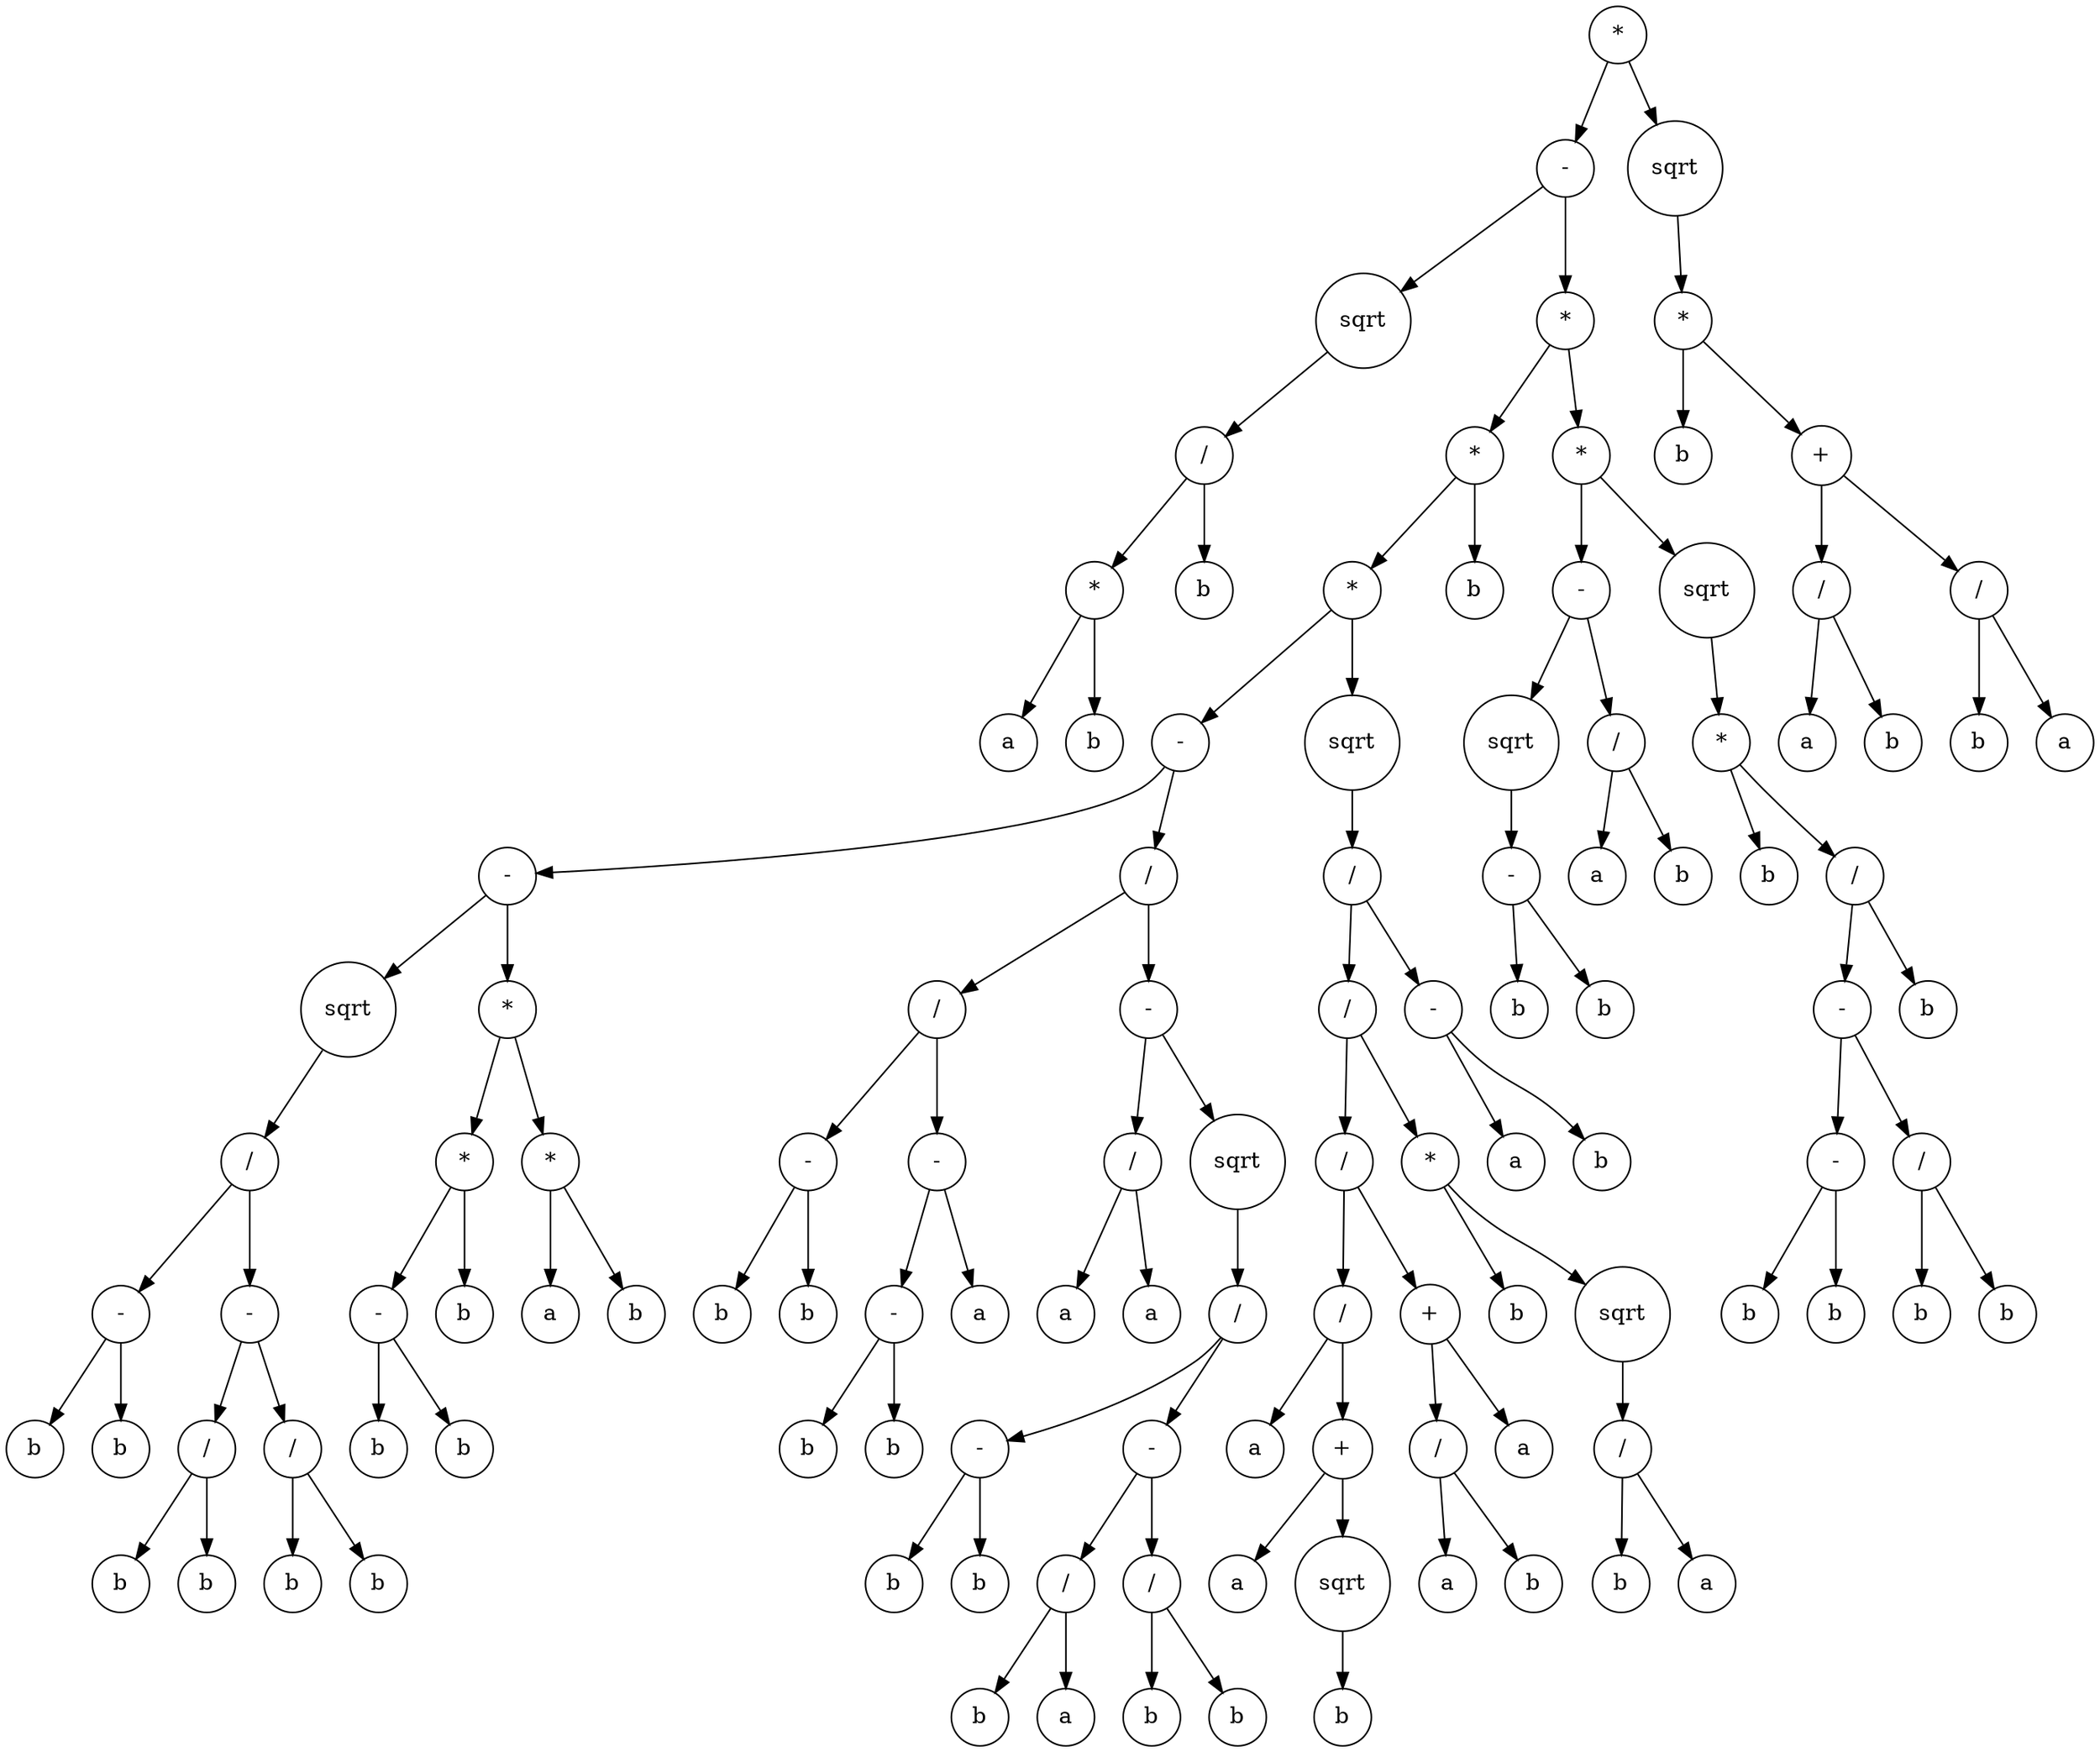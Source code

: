 digraph g {
graph [ordering=out];
node [shape=circle];
n[label = "*"];
n0[label = "-"];
n00[label = "sqrt"];
n000[label = "/"];
n0000[label = "*"];
n00000[label = "a"];
n0000 -> n00000;
n00001[label = "b"];
n0000 -> n00001;
n000 -> n0000;
n0001[label = "b"];
n000 -> n0001;
n00 -> n000;
n0 -> n00;
n01[label = "*"];
n010[label = "*"];
n0100[label = "*"];
n01000[label = "-"];
n010000[label = "-"];
n0100000[label = "sqrt"];
n01000000[label = "/"];
n010000000[label = "-"];
n0100000000[label = "b"];
n010000000 -> n0100000000;
n0100000001[label = "b"];
n010000000 -> n0100000001;
n01000000 -> n010000000;
n010000001[label = "-"];
n0100000010[label = "/"];
n01000000100[label = "b"];
n0100000010 -> n01000000100;
n01000000101[label = "b"];
n0100000010 -> n01000000101;
n010000001 -> n0100000010;
n0100000011[label = "/"];
n01000000110[label = "b"];
n0100000011 -> n01000000110;
n01000000111[label = "b"];
n0100000011 -> n01000000111;
n010000001 -> n0100000011;
n01000000 -> n010000001;
n0100000 -> n01000000;
n010000 -> n0100000;
n0100001[label = "*"];
n01000010[label = "*"];
n010000100[label = "-"];
n0100001000[label = "b"];
n010000100 -> n0100001000;
n0100001001[label = "b"];
n010000100 -> n0100001001;
n01000010 -> n010000100;
n010000101[label = "b"];
n01000010 -> n010000101;
n0100001 -> n01000010;
n01000011[label = "*"];
n010000110[label = "a"];
n01000011 -> n010000110;
n010000111[label = "b"];
n01000011 -> n010000111;
n0100001 -> n01000011;
n010000 -> n0100001;
n01000 -> n010000;
n010001[label = "/"];
n0100010[label = "/"];
n01000100[label = "-"];
n010001000[label = "b"];
n01000100 -> n010001000;
n010001001[label = "b"];
n01000100 -> n010001001;
n0100010 -> n01000100;
n01000101[label = "-"];
n010001010[label = "-"];
n0100010100[label = "b"];
n010001010 -> n0100010100;
n0100010101[label = "b"];
n010001010 -> n0100010101;
n01000101 -> n010001010;
n010001011[label = "a"];
n01000101 -> n010001011;
n0100010 -> n01000101;
n010001 -> n0100010;
n0100011[label = "-"];
n01000110[label = "/"];
n010001100[label = "a"];
n01000110 -> n010001100;
n010001101[label = "a"];
n01000110 -> n010001101;
n0100011 -> n01000110;
n01000111[label = "sqrt"];
n010001110[label = "/"];
n0100011100[label = "-"];
n01000111000[label = "b"];
n0100011100 -> n01000111000;
n01000111001[label = "b"];
n0100011100 -> n01000111001;
n010001110 -> n0100011100;
n0100011101[label = "-"];
n01000111010[label = "/"];
n010001110100[label = "b"];
n01000111010 -> n010001110100;
n010001110101[label = "a"];
n01000111010 -> n010001110101;
n0100011101 -> n01000111010;
n01000111011[label = "/"];
n010001110110[label = "b"];
n01000111011 -> n010001110110;
n010001110111[label = "b"];
n01000111011 -> n010001110111;
n0100011101 -> n01000111011;
n010001110 -> n0100011101;
n01000111 -> n010001110;
n0100011 -> n01000111;
n010001 -> n0100011;
n01000 -> n010001;
n0100 -> n01000;
n01001[label = "sqrt"];
n010010[label = "/"];
n0100100[label = "/"];
n01001000[label = "/"];
n010010000[label = "/"];
n0100100000[label = "a"];
n010010000 -> n0100100000;
n0100100001[label = "+"];
n01001000010[label = "a"];
n0100100001 -> n01001000010;
n01001000011[label = "sqrt"];
n010010000110[label = "b"];
n01001000011 -> n010010000110;
n0100100001 -> n01001000011;
n010010000 -> n0100100001;
n01001000 -> n010010000;
n010010001[label = "+"];
n0100100010[label = "/"];
n01001000100[label = "a"];
n0100100010 -> n01001000100;
n01001000101[label = "b"];
n0100100010 -> n01001000101;
n010010001 -> n0100100010;
n0100100011[label = "a"];
n010010001 -> n0100100011;
n01001000 -> n010010001;
n0100100 -> n01001000;
n01001001[label = "*"];
n010010010[label = "b"];
n01001001 -> n010010010;
n010010011[label = "sqrt"];
n0100100110[label = "/"];
n01001001100[label = "b"];
n0100100110 -> n01001001100;
n01001001101[label = "a"];
n0100100110 -> n01001001101;
n010010011 -> n0100100110;
n01001001 -> n010010011;
n0100100 -> n01001001;
n010010 -> n0100100;
n0100101[label = "-"];
n01001010[label = "a"];
n0100101 -> n01001010;
n01001011[label = "b"];
n0100101 -> n01001011;
n010010 -> n0100101;
n01001 -> n010010;
n0100 -> n01001;
n010 -> n0100;
n0101[label = "b"];
n010 -> n0101;
n01 -> n010;
n011[label = "*"];
n0110[label = "-"];
n01100[label = "sqrt"];
n011000[label = "-"];
n0110000[label = "b"];
n011000 -> n0110000;
n0110001[label = "b"];
n011000 -> n0110001;
n01100 -> n011000;
n0110 -> n01100;
n01101[label = "/"];
n011010[label = "a"];
n01101 -> n011010;
n011011[label = "b"];
n01101 -> n011011;
n0110 -> n01101;
n011 -> n0110;
n0111[label = "sqrt"];
n01110[label = "*"];
n011100[label = "b"];
n01110 -> n011100;
n011101[label = "/"];
n0111010[label = "-"];
n01110100[label = "-"];
n011101000[label = "b"];
n01110100 -> n011101000;
n011101001[label = "b"];
n01110100 -> n011101001;
n0111010 -> n01110100;
n01110101[label = "/"];
n011101010[label = "b"];
n01110101 -> n011101010;
n011101011[label = "b"];
n01110101 -> n011101011;
n0111010 -> n01110101;
n011101 -> n0111010;
n0111011[label = "b"];
n011101 -> n0111011;
n01110 -> n011101;
n0111 -> n01110;
n011 -> n0111;
n01 -> n011;
n0 -> n01;
n -> n0;
n1[label = "sqrt"];
n10[label = "*"];
n100[label = "b"];
n10 -> n100;
n101[label = "+"];
n1010[label = "/"];
n10100[label = "a"];
n1010 -> n10100;
n10101[label = "b"];
n1010 -> n10101;
n101 -> n1010;
n1011[label = "/"];
n10110[label = "b"];
n1011 -> n10110;
n10111[label = "a"];
n1011 -> n10111;
n101 -> n1011;
n10 -> n101;
n1 -> n10;
n -> n1;
}
